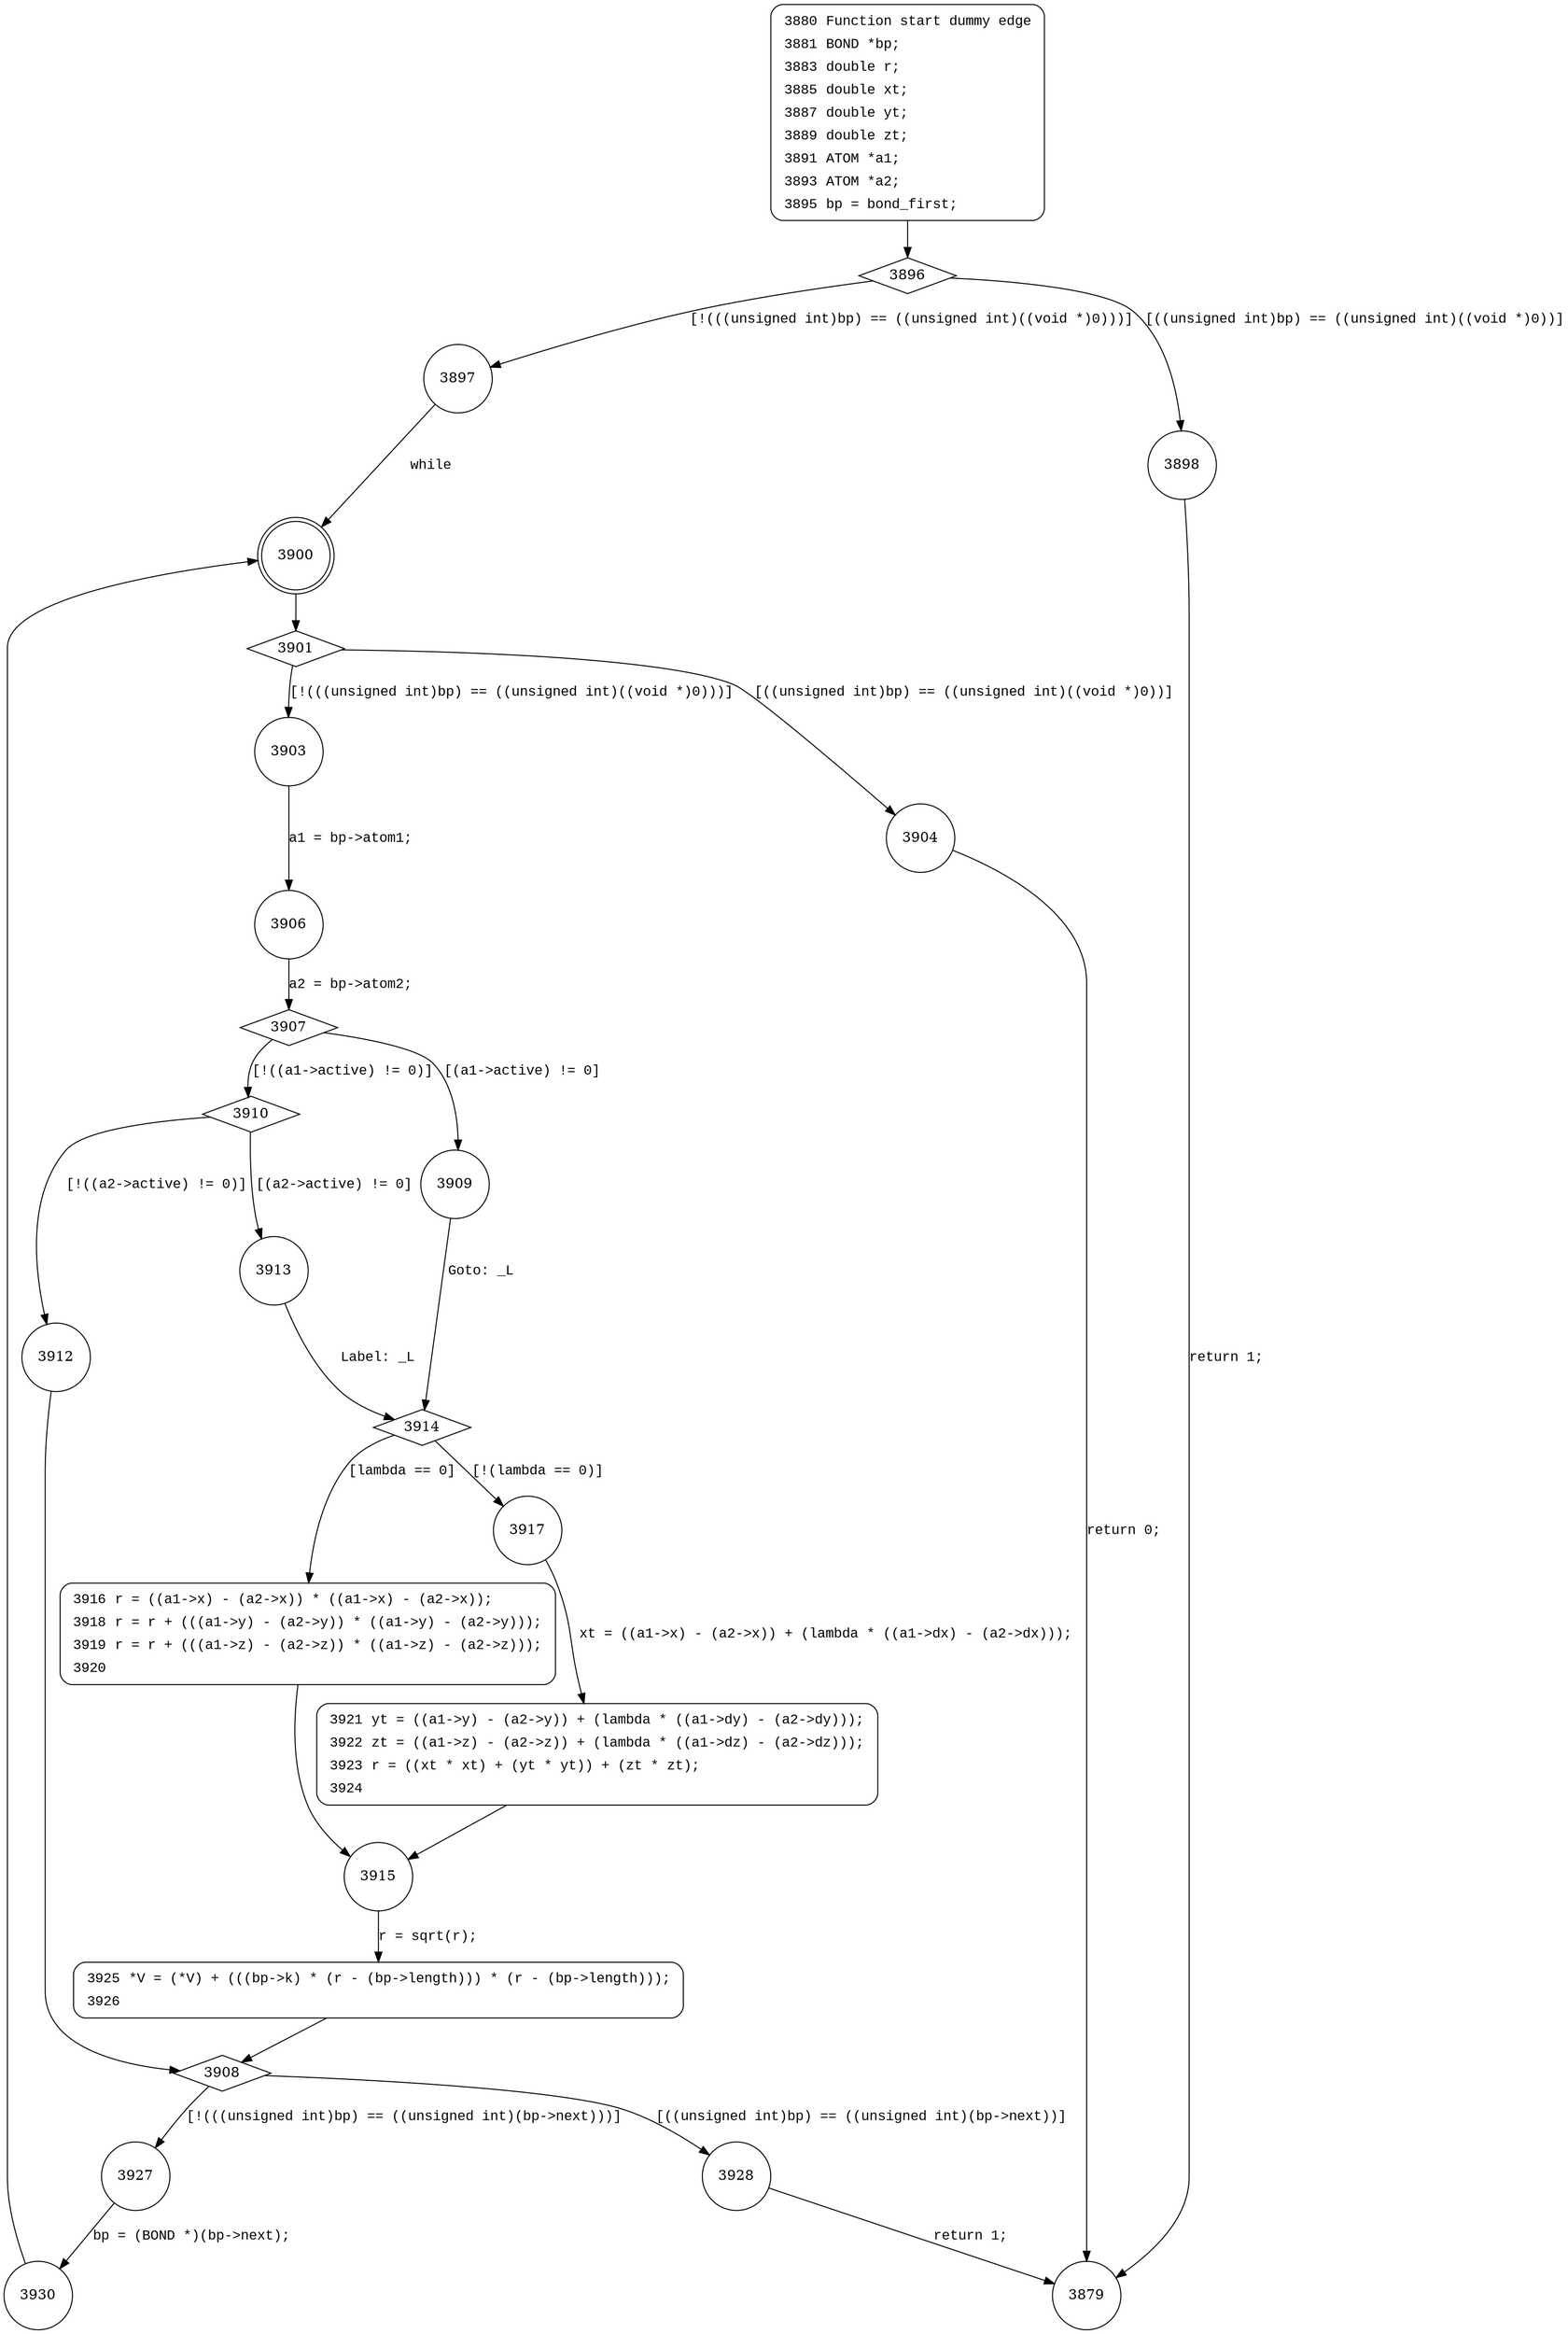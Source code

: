 digraph v_bond {
3896 [shape="diamond"]
3897 [shape="circle"]
3898 [shape="circle"]
3900 [shape="doublecircle"]
3901 [shape="diamond"]
3903 [shape="circle"]
3904 [shape="circle"]
3906 [shape="circle"]
3907 [shape="diamond"]
3910 [shape="diamond"]
3909 [shape="circle"]
3914 [shape="diamond"]
3917 [shape="circle"]
3916 [shape="circle"]
3915 [shape="circle"]
3925 [shape="circle"]
3908 [shape="diamond"]
3927 [shape="circle"]
3928 [shape="circle"]
3930 [shape="circle"]
3921 [shape="circle"]
3912 [shape="circle"]
3913 [shape="circle"]
3879 [shape="circle"]
3880 [style="filled,bold" penwidth="1" fillcolor="white" fontname="Courier New" shape="Mrecord" label=<<table border="0" cellborder="0" cellpadding="3" bgcolor="white"><tr><td align="right">3880</td><td align="left">Function start dummy edge</td></tr><tr><td align="right">3881</td><td align="left">BOND *bp;</td></tr><tr><td align="right">3883</td><td align="left">double r;</td></tr><tr><td align="right">3885</td><td align="left">double xt;</td></tr><tr><td align="right">3887</td><td align="left">double yt;</td></tr><tr><td align="right">3889</td><td align="left">double zt;</td></tr><tr><td align="right">3891</td><td align="left">ATOM *a1;</td></tr><tr><td align="right">3893</td><td align="left">ATOM *a2;</td></tr><tr><td align="right">3895</td><td align="left">bp = bond_first;</td></tr></table>>]
3880 -> 3896[label=""]
3916 [style="filled,bold" penwidth="1" fillcolor="white" fontname="Courier New" shape="Mrecord" label=<<table border="0" cellborder="0" cellpadding="3" bgcolor="white"><tr><td align="right">3916</td><td align="left">r = ((a1-&gt;x) - (a2-&gt;x)) * ((a1-&gt;x) - (a2-&gt;x));</td></tr><tr><td align="right">3918</td><td align="left">r = r + (((a1-&gt;y) - (a2-&gt;y)) * ((a1-&gt;y) - (a2-&gt;y)));</td></tr><tr><td align="right">3919</td><td align="left">r = r + (((a1-&gt;z) - (a2-&gt;z)) * ((a1-&gt;z) - (a2-&gt;z)));</td></tr><tr><td align="right">3920</td><td align="left"></td></tr></table>>]
3916 -> 3915[label=""]
3925 [style="filled,bold" penwidth="1" fillcolor="white" fontname="Courier New" shape="Mrecord" label=<<table border="0" cellborder="0" cellpadding="3" bgcolor="white"><tr><td align="right">3925</td><td align="left">*V = (*V) + (((bp-&gt;k) * (r - (bp-&gt;length))) * (r - (bp-&gt;length)));</td></tr><tr><td align="right">3926</td><td align="left"></td></tr></table>>]
3925 -> 3908[label=""]
3921 [style="filled,bold" penwidth="1" fillcolor="white" fontname="Courier New" shape="Mrecord" label=<<table border="0" cellborder="0" cellpadding="3" bgcolor="white"><tr><td align="right">3921</td><td align="left">yt = ((a1-&gt;y) - (a2-&gt;y)) + (lambda * ((a1-&gt;dy) - (a2-&gt;dy)));</td></tr><tr><td align="right">3922</td><td align="left">zt = ((a1-&gt;z) - (a2-&gt;z)) + (lambda * ((a1-&gt;dz) - (a2-&gt;dz)));</td></tr><tr><td align="right">3923</td><td align="left">r = ((xt * xt) + (yt * yt)) + (zt * zt);</td></tr><tr><td align="right">3924</td><td align="left"></td></tr></table>>]
3921 -> 3915[label=""]
3896 -> 3897 [label="[!(((unsigned int)bp) == ((unsigned int)((void *)0)))]" fontname="Courier New"]
3896 -> 3898 [label="[((unsigned int)bp) == ((unsigned int)((void *)0))]" fontname="Courier New"]
3897 -> 3900 [label="while" fontname="Courier New"]
3900 -> 3901 [label="" fontname="Courier New"]
3901 -> 3903 [label="[!(((unsigned int)bp) == ((unsigned int)((void *)0)))]" fontname="Courier New"]
3901 -> 3904 [label="[((unsigned int)bp) == ((unsigned int)((void *)0))]" fontname="Courier New"]
3903 -> 3906 [label="a1 = bp->atom1;" fontname="Courier New"]
3907 -> 3910 [label="[!((a1->active) != 0)]" fontname="Courier New"]
3907 -> 3909 [label="[(a1->active) != 0]" fontname="Courier New"]
3914 -> 3917 [label="[!(lambda == 0)]" fontname="Courier New"]
3914 -> 3916 [label="[lambda == 0]" fontname="Courier New"]
3915 -> 3925 [label="r = sqrt(r);" fontname="Courier New"]
3908 -> 3927 [label="[!(((unsigned int)bp) == ((unsigned int)(bp->next)))]" fontname="Courier New"]
3908 -> 3928 [label="[((unsigned int)bp) == ((unsigned int)(bp->next))]" fontname="Courier New"]
3927 -> 3930 [label="bp = (BOND *)(bp->next);" fontname="Courier New"]
3917 -> 3921 [label="xt = ((a1->x) - (a2->x)) + (lambda * ((a1->dx) - (a2->dx)));" fontname="Courier New"]
3910 -> 3912 [label="[!((a2->active) != 0)]" fontname="Courier New"]
3910 -> 3913 [label="[(a2->active) != 0]" fontname="Courier New"]
3912 -> 3908 [label="" fontname="Courier New"]
3898 -> 3879 [label="return 1;" fontname="Courier New"]
3904 -> 3879 [label="return 0;" fontname="Courier New"]
3906 -> 3907 [label="a2 = bp->atom2;" fontname="Courier New"]
3909 -> 3914 [label="Goto: _L" fontname="Courier New"]
3928 -> 3879 [label="return 1;" fontname="Courier New"]
3930 -> 3900 [label="" fontname="Courier New"]
3913 -> 3914 [label="Label: _L" fontname="Courier New"]
}